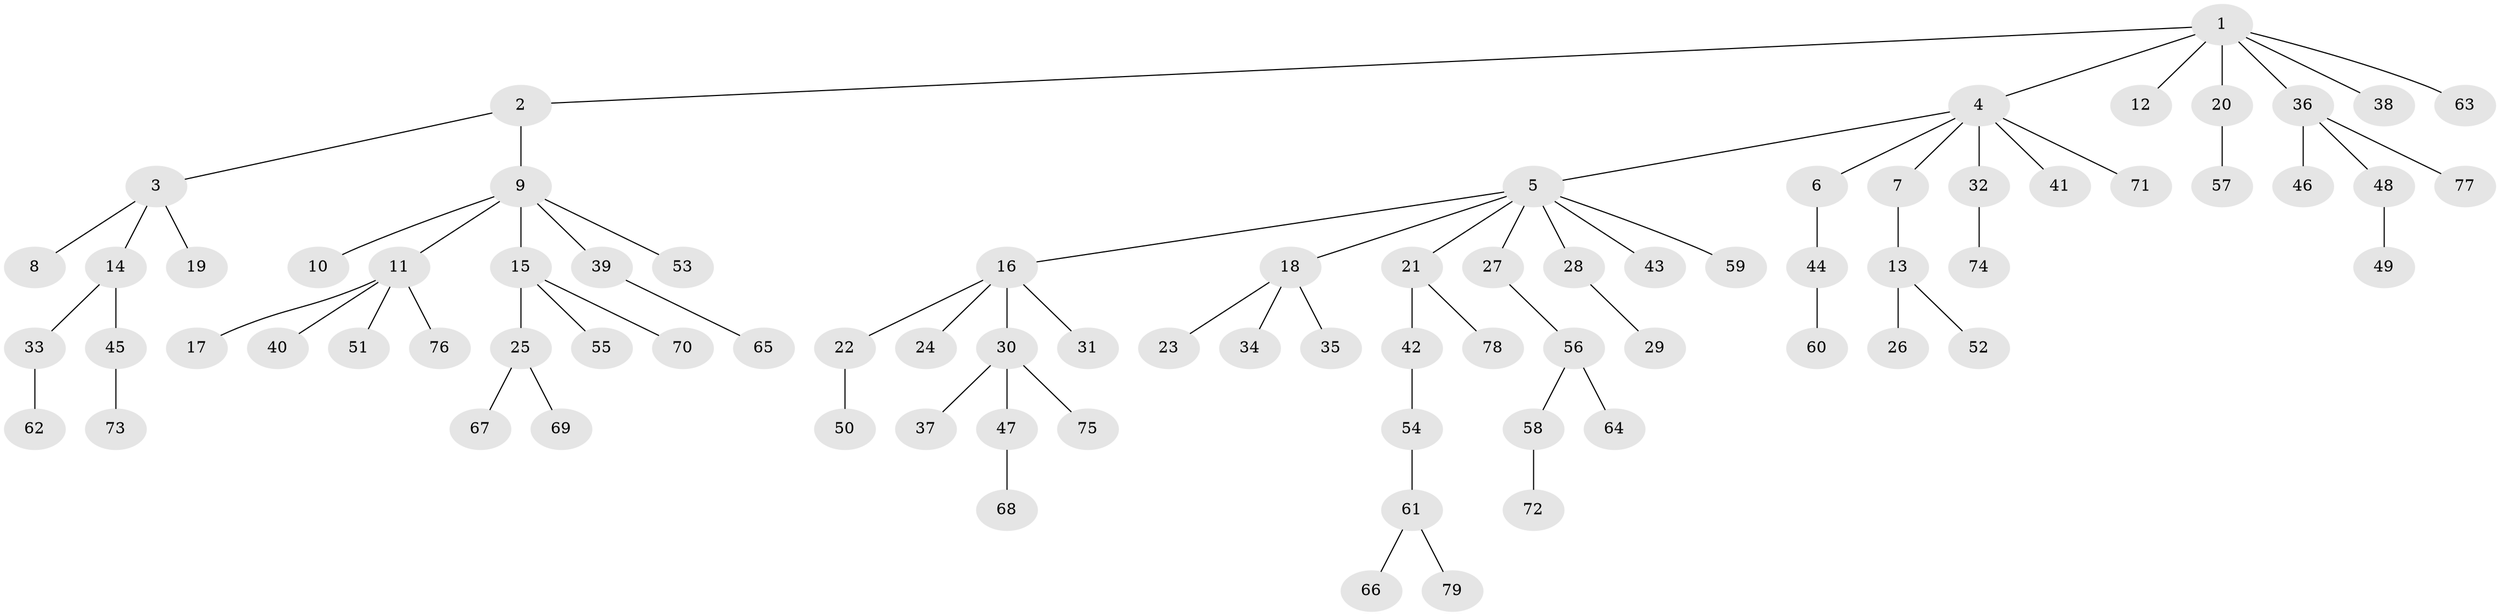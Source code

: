 // coarse degree distribution, {1: 0.8695652173913043, 2: 0.08695652173913043, 20: 0.043478260869565216}
// Generated by graph-tools (version 1.1) at 2025/56/03/04/25 21:56:17]
// undirected, 79 vertices, 78 edges
graph export_dot {
graph [start="1"]
  node [color=gray90,style=filled];
  1;
  2;
  3;
  4;
  5;
  6;
  7;
  8;
  9;
  10;
  11;
  12;
  13;
  14;
  15;
  16;
  17;
  18;
  19;
  20;
  21;
  22;
  23;
  24;
  25;
  26;
  27;
  28;
  29;
  30;
  31;
  32;
  33;
  34;
  35;
  36;
  37;
  38;
  39;
  40;
  41;
  42;
  43;
  44;
  45;
  46;
  47;
  48;
  49;
  50;
  51;
  52;
  53;
  54;
  55;
  56;
  57;
  58;
  59;
  60;
  61;
  62;
  63;
  64;
  65;
  66;
  67;
  68;
  69;
  70;
  71;
  72;
  73;
  74;
  75;
  76;
  77;
  78;
  79;
  1 -- 2;
  1 -- 4;
  1 -- 12;
  1 -- 20;
  1 -- 36;
  1 -- 38;
  1 -- 63;
  2 -- 3;
  2 -- 9;
  3 -- 8;
  3 -- 14;
  3 -- 19;
  4 -- 5;
  4 -- 6;
  4 -- 7;
  4 -- 32;
  4 -- 41;
  4 -- 71;
  5 -- 16;
  5 -- 18;
  5 -- 21;
  5 -- 27;
  5 -- 28;
  5 -- 43;
  5 -- 59;
  6 -- 44;
  7 -- 13;
  9 -- 10;
  9 -- 11;
  9 -- 15;
  9 -- 39;
  9 -- 53;
  11 -- 17;
  11 -- 40;
  11 -- 51;
  11 -- 76;
  13 -- 26;
  13 -- 52;
  14 -- 33;
  14 -- 45;
  15 -- 25;
  15 -- 55;
  15 -- 70;
  16 -- 22;
  16 -- 24;
  16 -- 30;
  16 -- 31;
  18 -- 23;
  18 -- 34;
  18 -- 35;
  20 -- 57;
  21 -- 42;
  21 -- 78;
  22 -- 50;
  25 -- 67;
  25 -- 69;
  27 -- 56;
  28 -- 29;
  30 -- 37;
  30 -- 47;
  30 -- 75;
  32 -- 74;
  33 -- 62;
  36 -- 46;
  36 -- 48;
  36 -- 77;
  39 -- 65;
  42 -- 54;
  44 -- 60;
  45 -- 73;
  47 -- 68;
  48 -- 49;
  54 -- 61;
  56 -- 58;
  56 -- 64;
  58 -- 72;
  61 -- 66;
  61 -- 79;
}
